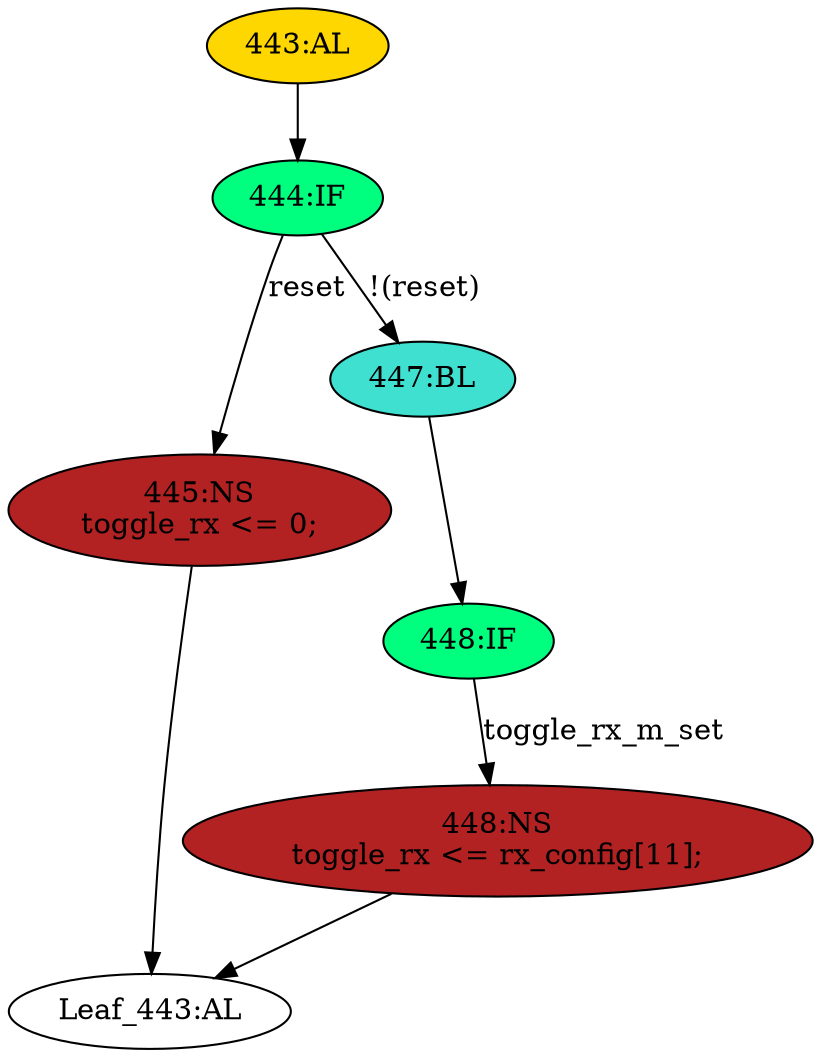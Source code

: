 strict digraph "" {
	node [label="\N"];
	"448:IF"	 [ast="<pyverilog.vparser.ast.IfStatement object at 0x7f1980a5d1d0>",
		fillcolor=springgreen,
		label="448:IF",
		statements="[]",
		style=filled,
		typ=IfStatement];
	"448:NS"	 [ast="<pyverilog.vparser.ast.NonblockingSubstitution object at 0x7f1980a56f50>",
		fillcolor=firebrick,
		label="448:NS
toggle_rx <= rx_config[11];",
		statements="[<pyverilog.vparser.ast.NonblockingSubstitution object at 0x7f1980a56f50>]",
		style=filled,
		typ=NonblockingSubstitution];
	"448:IF" -> "448:NS"	 [cond="['toggle_rx_m_set']",
		label=toggle_rx_m_set,
		lineno=448];
	"Leaf_443:AL"	 [def_var="['toggle_rx']",
		label="Leaf_443:AL"];
	"448:NS" -> "Leaf_443:AL"	 [cond="[]",
		lineno=None];
	"444:IF"	 [ast="<pyverilog.vparser.ast.IfStatement object at 0x7f1980a5d150>",
		fillcolor=springgreen,
		label="444:IF",
		statements="[]",
		style=filled,
		typ=IfStatement];
	"445:NS"	 [ast="<pyverilog.vparser.ast.NonblockingSubstitution object at 0x7f1980a5d290>",
		fillcolor=firebrick,
		label="445:NS
toggle_rx <= 0;",
		statements="[<pyverilog.vparser.ast.NonblockingSubstitution object at 0x7f1980a5d290>]",
		style=filled,
		typ=NonblockingSubstitution];
	"444:IF" -> "445:NS"	 [cond="['reset']",
		label=reset,
		lineno=444];
	"447:BL"	 [ast="<pyverilog.vparser.ast.Block object at 0x7f1980a5d190>",
		fillcolor=turquoise,
		label="447:BL",
		statements="[]",
		style=filled,
		typ=Block];
	"444:IF" -> "447:BL"	 [cond="['reset']",
		label="!(reset)",
		lineno=444];
	"443:AL"	 [ast="<pyverilog.vparser.ast.Always object at 0x7f1980a5d410>",
		clk_sens=True,
		fillcolor=gold,
		label="443:AL",
		sens="['ck', 'reset']",
		statements="[]",
		style=filled,
		typ=Always,
		use_var="['reset', 'toggle_rx_m_set', 'rx_config']"];
	"443:AL" -> "444:IF"	 [cond="[]",
		lineno=None];
	"445:NS" -> "Leaf_443:AL"	 [cond="[]",
		lineno=None];
	"447:BL" -> "448:IF"	 [cond="[]",
		lineno=None];
}
